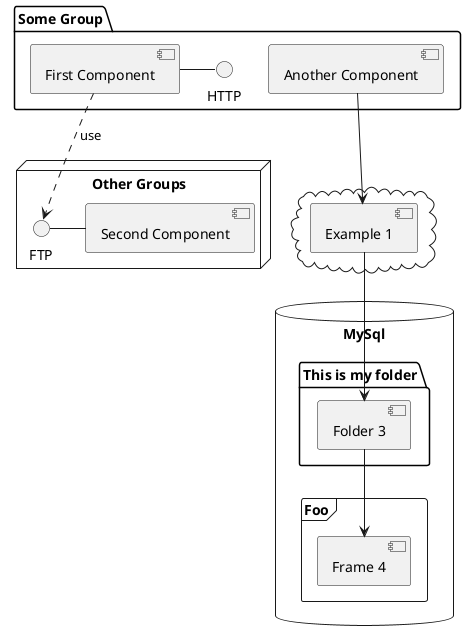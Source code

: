 @startuml
package "Some Group" {
  HTTP - [First Component]
  [Another Component]
}

node "Other Groups" {
  FTP - [Second Component]
  [First Component] ..> FTP : use
}

cloud {
  [Example 1]
}


database "MySql" {
  folder "This is my folder" {
    [Folder 3]
  }
  frame "Foo" {
    [Frame 4]
  }
}


[Another Component] --> [Example 1]
[Example 1] --> [Folder 3]
[Folder 3] --> [Frame 4]
@enduml
